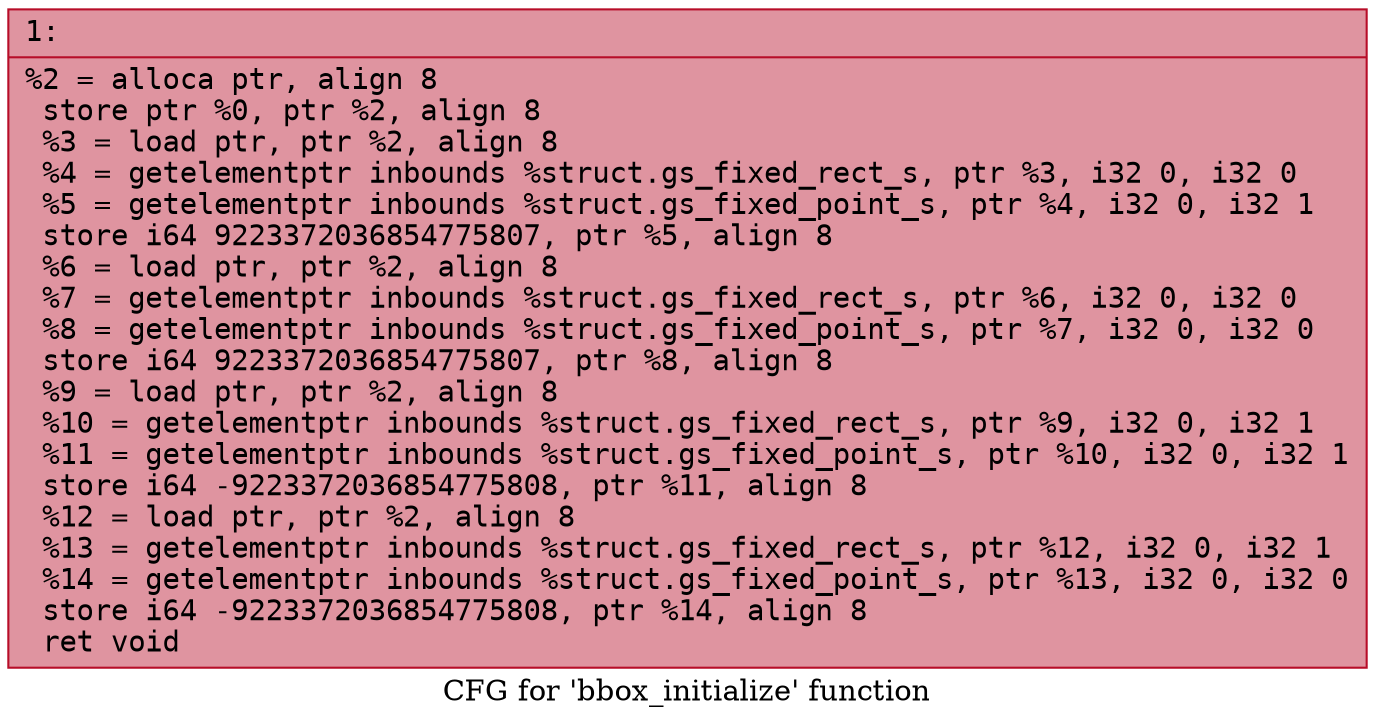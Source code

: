 digraph "CFG for 'bbox_initialize' function" {
	label="CFG for 'bbox_initialize' function";

	Node0x60000323ae90 [shape=record,color="#b70d28ff", style=filled, fillcolor="#b70d2870" fontname="Courier",label="{1:\l|  %2 = alloca ptr, align 8\l  store ptr %0, ptr %2, align 8\l  %3 = load ptr, ptr %2, align 8\l  %4 = getelementptr inbounds %struct.gs_fixed_rect_s, ptr %3, i32 0, i32 0\l  %5 = getelementptr inbounds %struct.gs_fixed_point_s, ptr %4, i32 0, i32 1\l  store i64 9223372036854775807, ptr %5, align 8\l  %6 = load ptr, ptr %2, align 8\l  %7 = getelementptr inbounds %struct.gs_fixed_rect_s, ptr %6, i32 0, i32 0\l  %8 = getelementptr inbounds %struct.gs_fixed_point_s, ptr %7, i32 0, i32 0\l  store i64 9223372036854775807, ptr %8, align 8\l  %9 = load ptr, ptr %2, align 8\l  %10 = getelementptr inbounds %struct.gs_fixed_rect_s, ptr %9, i32 0, i32 1\l  %11 = getelementptr inbounds %struct.gs_fixed_point_s, ptr %10, i32 0, i32 1\l  store i64 -9223372036854775808, ptr %11, align 8\l  %12 = load ptr, ptr %2, align 8\l  %13 = getelementptr inbounds %struct.gs_fixed_rect_s, ptr %12, i32 0, i32 1\l  %14 = getelementptr inbounds %struct.gs_fixed_point_s, ptr %13, i32 0, i32 0\l  store i64 -9223372036854775808, ptr %14, align 8\l  ret void\l}"];
}
